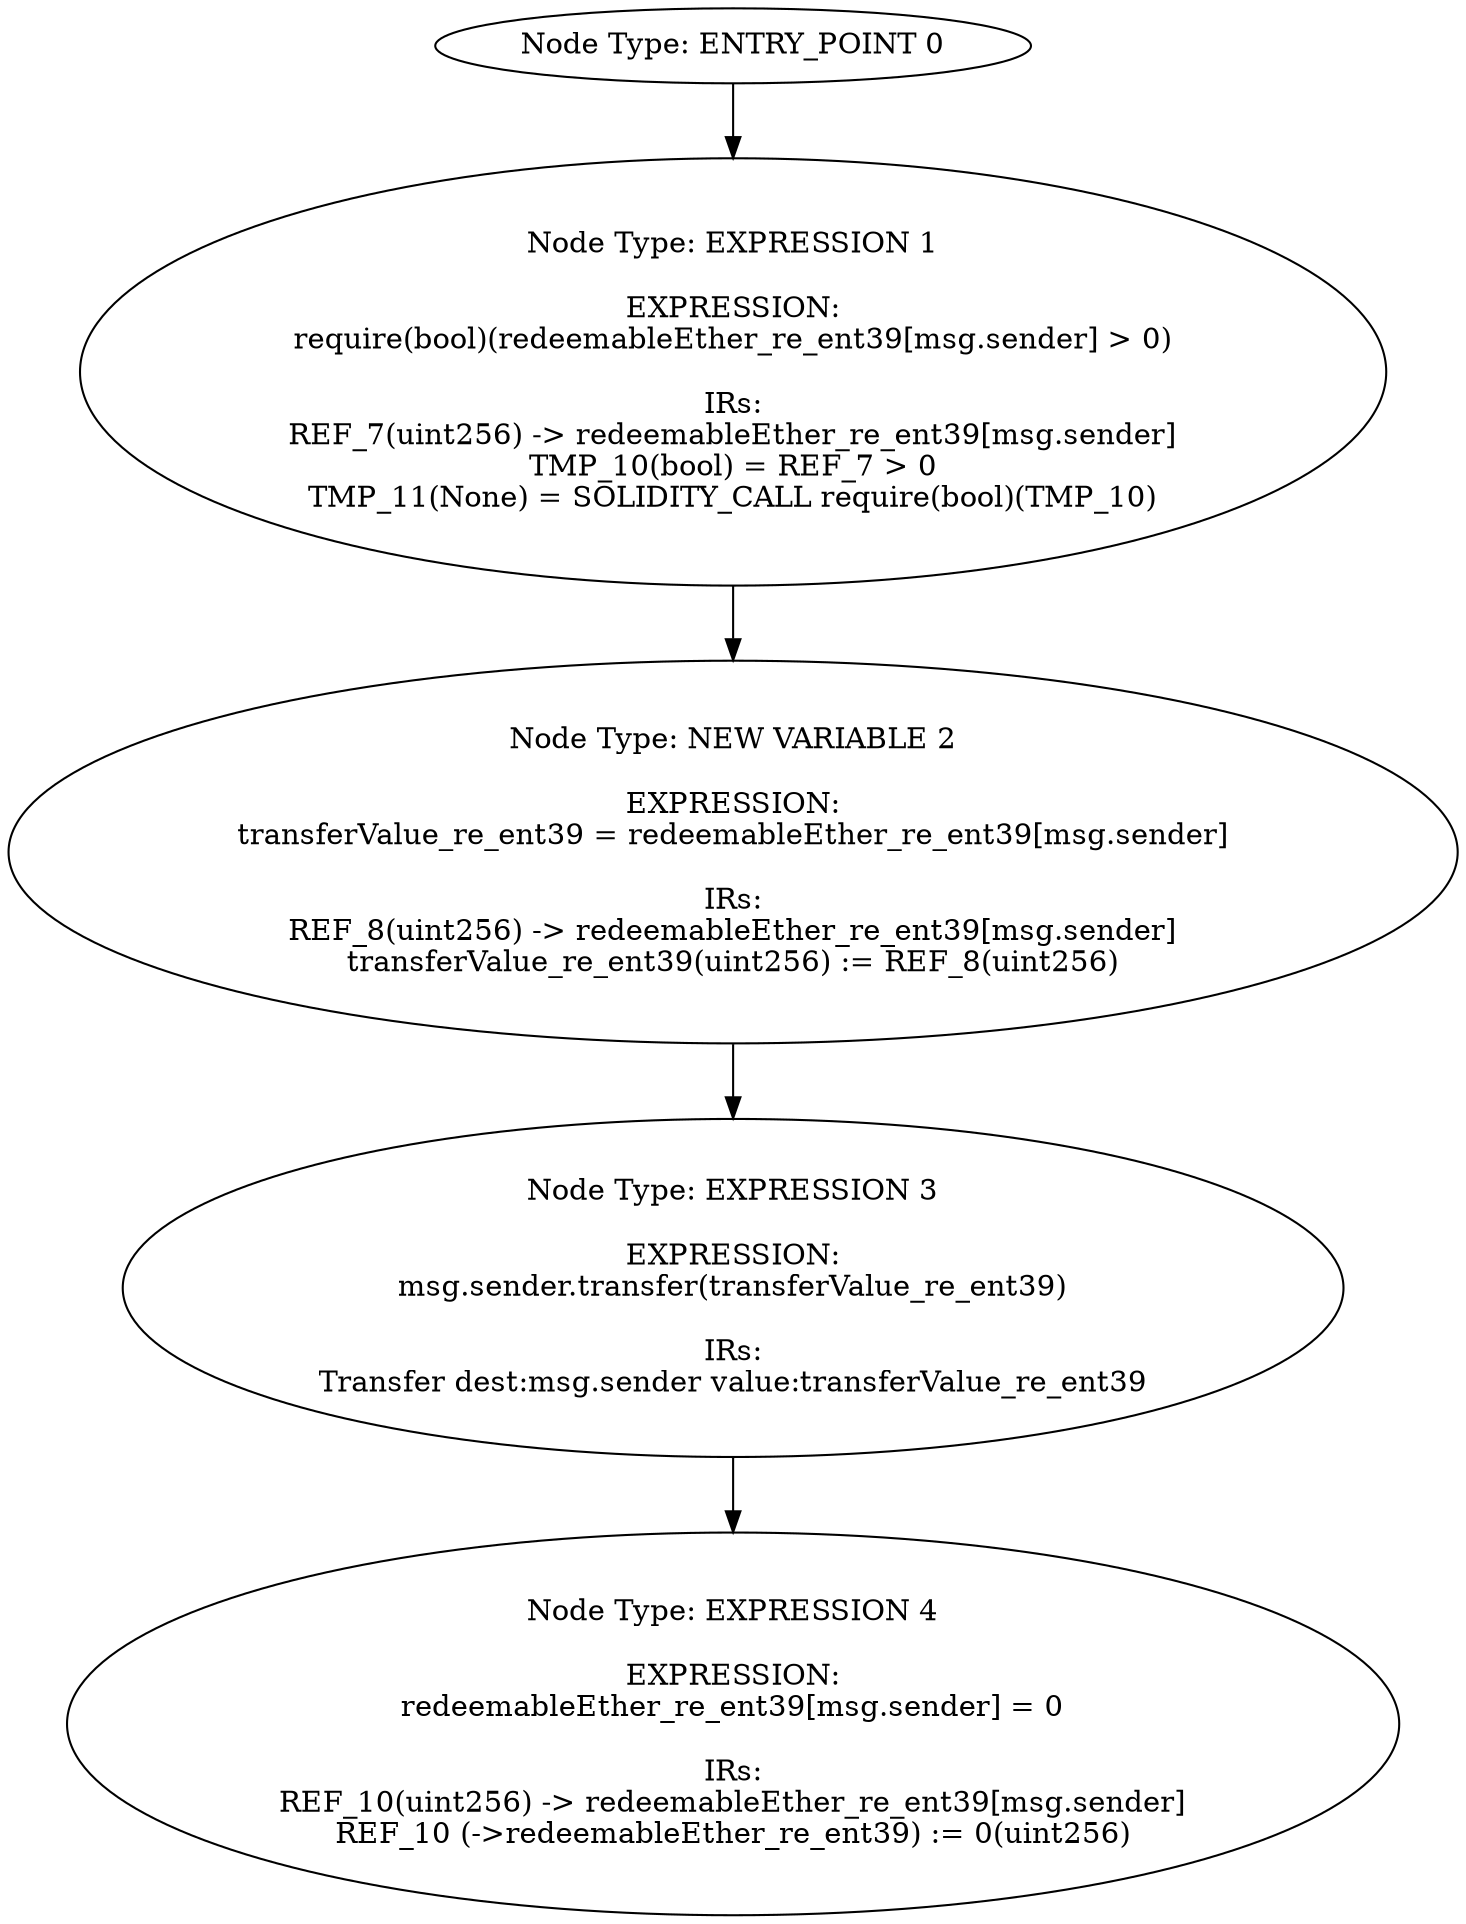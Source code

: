 digraph{
0[label="Node Type: ENTRY_POINT 0
"];
0->1;
1[label="Node Type: EXPRESSION 1

EXPRESSION:
require(bool)(redeemableEther_re_ent39[msg.sender] > 0)

IRs:
REF_7(uint256) -> redeemableEther_re_ent39[msg.sender]
TMP_10(bool) = REF_7 > 0
TMP_11(None) = SOLIDITY_CALL require(bool)(TMP_10)"];
1->2;
2[label="Node Type: NEW VARIABLE 2

EXPRESSION:
transferValue_re_ent39 = redeemableEther_re_ent39[msg.sender]

IRs:
REF_8(uint256) -> redeemableEther_re_ent39[msg.sender]
transferValue_re_ent39(uint256) := REF_8(uint256)"];
2->3;
3[label="Node Type: EXPRESSION 3

EXPRESSION:
msg.sender.transfer(transferValue_re_ent39)

IRs:
Transfer dest:msg.sender value:transferValue_re_ent39"];
3->4;
4[label="Node Type: EXPRESSION 4

EXPRESSION:
redeemableEther_re_ent39[msg.sender] = 0

IRs:
REF_10(uint256) -> redeemableEther_re_ent39[msg.sender]
REF_10 (->redeemableEther_re_ent39) := 0(uint256)"];
}
